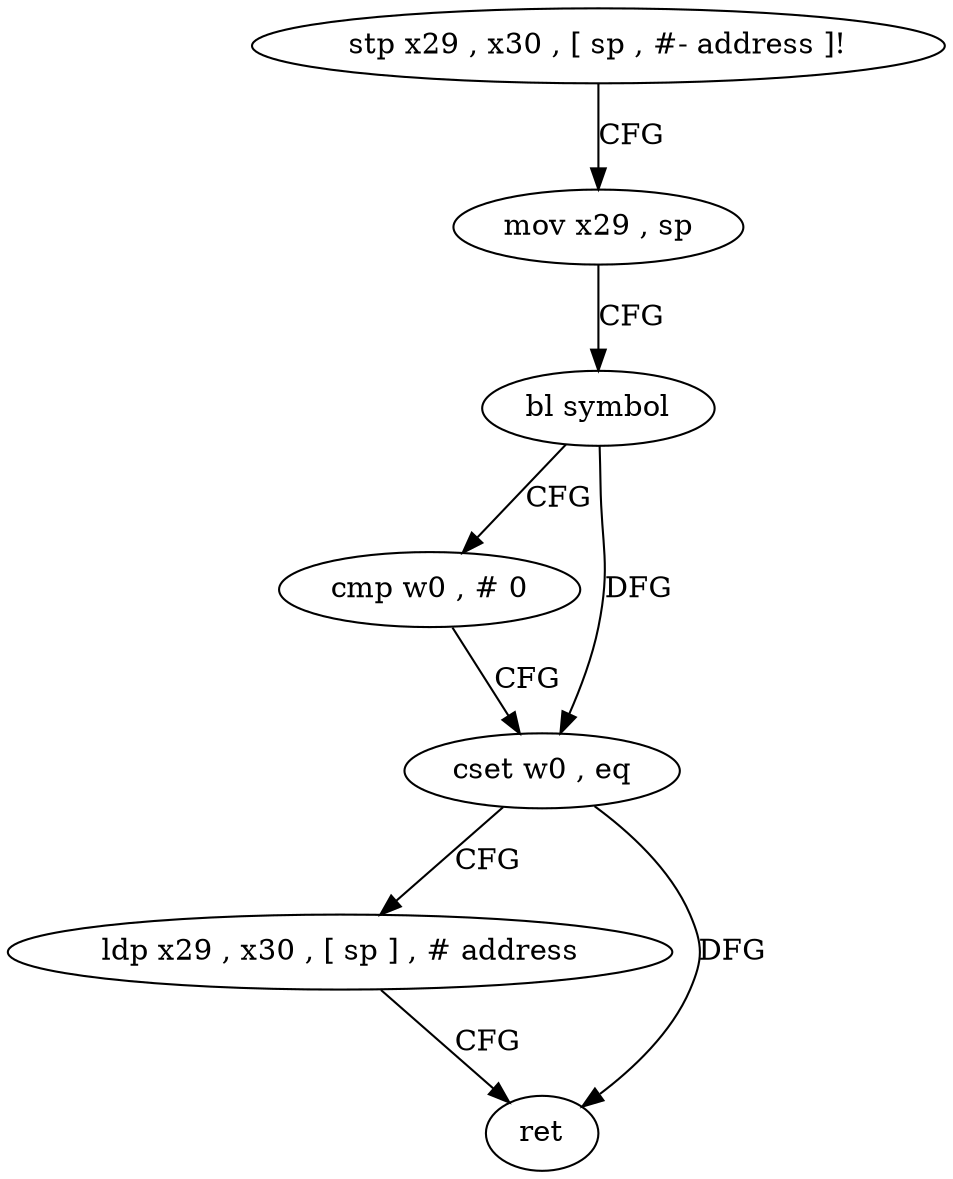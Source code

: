 digraph "func" {
"75384" [label = "stp x29 , x30 , [ sp , #- address ]!" ]
"75388" [label = "mov x29 , sp" ]
"75392" [label = "bl symbol" ]
"75396" [label = "cmp w0 , # 0" ]
"75400" [label = "cset w0 , eq" ]
"75404" [label = "ldp x29 , x30 , [ sp ] , # address" ]
"75408" [label = "ret" ]
"75384" -> "75388" [ label = "CFG" ]
"75388" -> "75392" [ label = "CFG" ]
"75392" -> "75396" [ label = "CFG" ]
"75392" -> "75400" [ label = "DFG" ]
"75396" -> "75400" [ label = "CFG" ]
"75400" -> "75404" [ label = "CFG" ]
"75400" -> "75408" [ label = "DFG" ]
"75404" -> "75408" [ label = "CFG" ]
}
